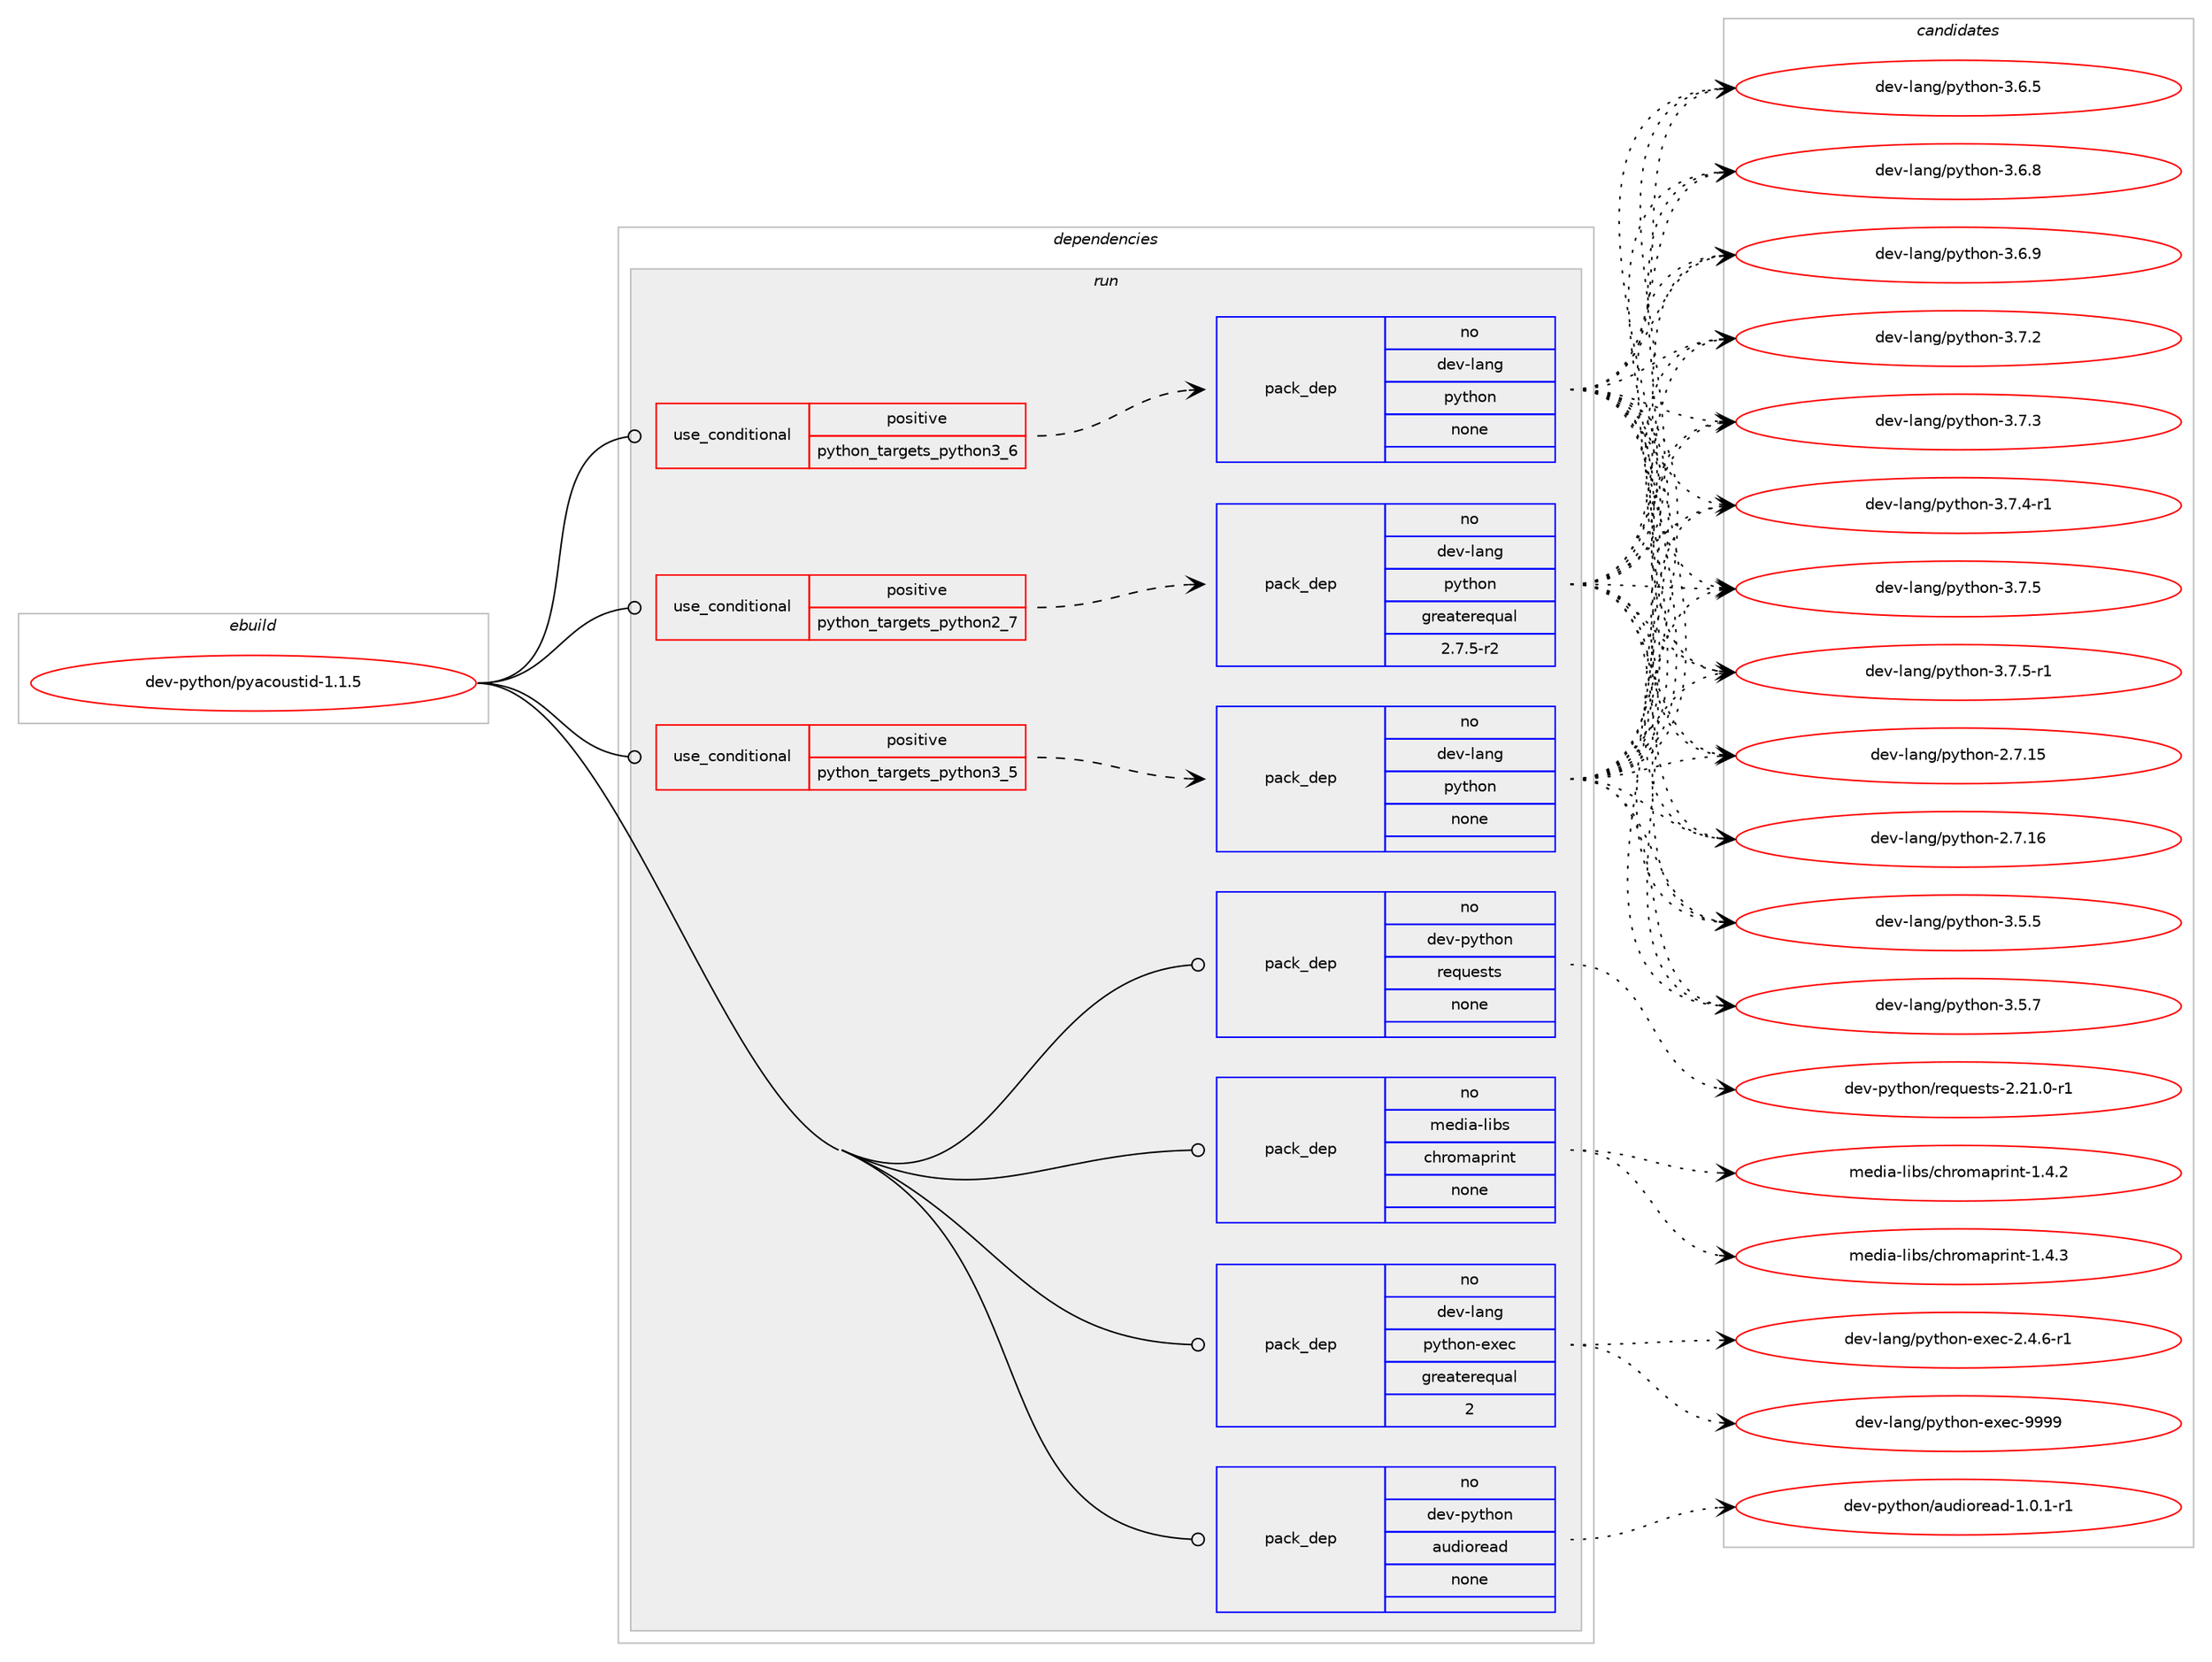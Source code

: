 digraph prolog {

# *************
# Graph options
# *************

newrank=true;
concentrate=true;
compound=true;
graph [rankdir=LR,fontname=Helvetica,fontsize=10,ranksep=1.5];#, ranksep=2.5, nodesep=0.2];
edge  [arrowhead=vee];
node  [fontname=Helvetica,fontsize=10];

# **********
# The ebuild
# **********

subgraph cluster_leftcol {
color=gray;
rank=same;
label=<<i>ebuild</i>>;
id [label="dev-python/pyacoustid-1.1.5", color=red, width=4, href="../dev-python/pyacoustid-1.1.5.svg"];
}

# ****************
# The dependencies
# ****************

subgraph cluster_midcol {
color=gray;
label=<<i>dependencies</i>>;
subgraph cluster_compile {
fillcolor="#eeeeee";
style=filled;
label=<<i>compile</i>>;
}
subgraph cluster_compileandrun {
fillcolor="#eeeeee";
style=filled;
label=<<i>compile and run</i>>;
}
subgraph cluster_run {
fillcolor="#eeeeee";
style=filled;
label=<<i>run</i>>;
subgraph cond145244 {
dependency624011 [label=<<TABLE BORDER="0" CELLBORDER="1" CELLSPACING="0" CELLPADDING="4"><TR><TD ROWSPAN="3" CELLPADDING="10">use_conditional</TD></TR><TR><TD>positive</TD></TR><TR><TD>python_targets_python2_7</TD></TR></TABLE>>, shape=none, color=red];
subgraph pack466923 {
dependency624012 [label=<<TABLE BORDER="0" CELLBORDER="1" CELLSPACING="0" CELLPADDING="4" WIDTH="220"><TR><TD ROWSPAN="6" CELLPADDING="30">pack_dep</TD></TR><TR><TD WIDTH="110">no</TD></TR><TR><TD>dev-lang</TD></TR><TR><TD>python</TD></TR><TR><TD>greaterequal</TD></TR><TR><TD>2.7.5-r2</TD></TR></TABLE>>, shape=none, color=blue];
}
dependency624011:e -> dependency624012:w [weight=20,style="dashed",arrowhead="vee"];
}
id:e -> dependency624011:w [weight=20,style="solid",arrowhead="odot"];
subgraph cond145245 {
dependency624013 [label=<<TABLE BORDER="0" CELLBORDER="1" CELLSPACING="0" CELLPADDING="4"><TR><TD ROWSPAN="3" CELLPADDING="10">use_conditional</TD></TR><TR><TD>positive</TD></TR><TR><TD>python_targets_python3_5</TD></TR></TABLE>>, shape=none, color=red];
subgraph pack466924 {
dependency624014 [label=<<TABLE BORDER="0" CELLBORDER="1" CELLSPACING="0" CELLPADDING="4" WIDTH="220"><TR><TD ROWSPAN="6" CELLPADDING="30">pack_dep</TD></TR><TR><TD WIDTH="110">no</TD></TR><TR><TD>dev-lang</TD></TR><TR><TD>python</TD></TR><TR><TD>none</TD></TR><TR><TD></TD></TR></TABLE>>, shape=none, color=blue];
}
dependency624013:e -> dependency624014:w [weight=20,style="dashed",arrowhead="vee"];
}
id:e -> dependency624013:w [weight=20,style="solid",arrowhead="odot"];
subgraph cond145246 {
dependency624015 [label=<<TABLE BORDER="0" CELLBORDER="1" CELLSPACING="0" CELLPADDING="4"><TR><TD ROWSPAN="3" CELLPADDING="10">use_conditional</TD></TR><TR><TD>positive</TD></TR><TR><TD>python_targets_python3_6</TD></TR></TABLE>>, shape=none, color=red];
subgraph pack466925 {
dependency624016 [label=<<TABLE BORDER="0" CELLBORDER="1" CELLSPACING="0" CELLPADDING="4" WIDTH="220"><TR><TD ROWSPAN="6" CELLPADDING="30">pack_dep</TD></TR><TR><TD WIDTH="110">no</TD></TR><TR><TD>dev-lang</TD></TR><TR><TD>python</TD></TR><TR><TD>none</TD></TR><TR><TD></TD></TR></TABLE>>, shape=none, color=blue];
}
dependency624015:e -> dependency624016:w [weight=20,style="dashed",arrowhead="vee"];
}
id:e -> dependency624015:w [weight=20,style="solid",arrowhead="odot"];
subgraph pack466926 {
dependency624017 [label=<<TABLE BORDER="0" CELLBORDER="1" CELLSPACING="0" CELLPADDING="4" WIDTH="220"><TR><TD ROWSPAN="6" CELLPADDING="30">pack_dep</TD></TR><TR><TD WIDTH="110">no</TD></TR><TR><TD>dev-lang</TD></TR><TR><TD>python-exec</TD></TR><TR><TD>greaterequal</TD></TR><TR><TD>2</TD></TR></TABLE>>, shape=none, color=blue];
}
id:e -> dependency624017:w [weight=20,style="solid",arrowhead="odot"];
subgraph pack466927 {
dependency624018 [label=<<TABLE BORDER="0" CELLBORDER="1" CELLSPACING="0" CELLPADDING="4" WIDTH="220"><TR><TD ROWSPAN="6" CELLPADDING="30">pack_dep</TD></TR><TR><TD WIDTH="110">no</TD></TR><TR><TD>dev-python</TD></TR><TR><TD>audioread</TD></TR><TR><TD>none</TD></TR><TR><TD></TD></TR></TABLE>>, shape=none, color=blue];
}
id:e -> dependency624018:w [weight=20,style="solid",arrowhead="odot"];
subgraph pack466928 {
dependency624019 [label=<<TABLE BORDER="0" CELLBORDER="1" CELLSPACING="0" CELLPADDING="4" WIDTH="220"><TR><TD ROWSPAN="6" CELLPADDING="30">pack_dep</TD></TR><TR><TD WIDTH="110">no</TD></TR><TR><TD>dev-python</TD></TR><TR><TD>requests</TD></TR><TR><TD>none</TD></TR><TR><TD></TD></TR></TABLE>>, shape=none, color=blue];
}
id:e -> dependency624019:w [weight=20,style="solid",arrowhead="odot"];
subgraph pack466929 {
dependency624020 [label=<<TABLE BORDER="0" CELLBORDER="1" CELLSPACING="0" CELLPADDING="4" WIDTH="220"><TR><TD ROWSPAN="6" CELLPADDING="30">pack_dep</TD></TR><TR><TD WIDTH="110">no</TD></TR><TR><TD>media-libs</TD></TR><TR><TD>chromaprint</TD></TR><TR><TD>none</TD></TR><TR><TD></TD></TR></TABLE>>, shape=none, color=blue];
}
id:e -> dependency624020:w [weight=20,style="solid",arrowhead="odot"];
}
}

# **************
# The candidates
# **************

subgraph cluster_choices {
rank=same;
color=gray;
label=<<i>candidates</i>>;

subgraph choice466923 {
color=black;
nodesep=1;
choice10010111845108971101034711212111610411111045504655464953 [label="dev-lang/python-2.7.15", color=red, width=4,href="../dev-lang/python-2.7.15.svg"];
choice10010111845108971101034711212111610411111045504655464954 [label="dev-lang/python-2.7.16", color=red, width=4,href="../dev-lang/python-2.7.16.svg"];
choice100101118451089711010347112121116104111110455146534653 [label="dev-lang/python-3.5.5", color=red, width=4,href="../dev-lang/python-3.5.5.svg"];
choice100101118451089711010347112121116104111110455146534655 [label="dev-lang/python-3.5.7", color=red, width=4,href="../dev-lang/python-3.5.7.svg"];
choice100101118451089711010347112121116104111110455146544653 [label="dev-lang/python-3.6.5", color=red, width=4,href="../dev-lang/python-3.6.5.svg"];
choice100101118451089711010347112121116104111110455146544656 [label="dev-lang/python-3.6.8", color=red, width=4,href="../dev-lang/python-3.6.8.svg"];
choice100101118451089711010347112121116104111110455146544657 [label="dev-lang/python-3.6.9", color=red, width=4,href="../dev-lang/python-3.6.9.svg"];
choice100101118451089711010347112121116104111110455146554650 [label="dev-lang/python-3.7.2", color=red, width=4,href="../dev-lang/python-3.7.2.svg"];
choice100101118451089711010347112121116104111110455146554651 [label="dev-lang/python-3.7.3", color=red, width=4,href="../dev-lang/python-3.7.3.svg"];
choice1001011184510897110103471121211161041111104551465546524511449 [label="dev-lang/python-3.7.4-r1", color=red, width=4,href="../dev-lang/python-3.7.4-r1.svg"];
choice100101118451089711010347112121116104111110455146554653 [label="dev-lang/python-3.7.5", color=red, width=4,href="../dev-lang/python-3.7.5.svg"];
choice1001011184510897110103471121211161041111104551465546534511449 [label="dev-lang/python-3.7.5-r1", color=red, width=4,href="../dev-lang/python-3.7.5-r1.svg"];
dependency624012:e -> choice10010111845108971101034711212111610411111045504655464953:w [style=dotted,weight="100"];
dependency624012:e -> choice10010111845108971101034711212111610411111045504655464954:w [style=dotted,weight="100"];
dependency624012:e -> choice100101118451089711010347112121116104111110455146534653:w [style=dotted,weight="100"];
dependency624012:e -> choice100101118451089711010347112121116104111110455146534655:w [style=dotted,weight="100"];
dependency624012:e -> choice100101118451089711010347112121116104111110455146544653:w [style=dotted,weight="100"];
dependency624012:e -> choice100101118451089711010347112121116104111110455146544656:w [style=dotted,weight="100"];
dependency624012:e -> choice100101118451089711010347112121116104111110455146544657:w [style=dotted,weight="100"];
dependency624012:e -> choice100101118451089711010347112121116104111110455146554650:w [style=dotted,weight="100"];
dependency624012:e -> choice100101118451089711010347112121116104111110455146554651:w [style=dotted,weight="100"];
dependency624012:e -> choice1001011184510897110103471121211161041111104551465546524511449:w [style=dotted,weight="100"];
dependency624012:e -> choice100101118451089711010347112121116104111110455146554653:w [style=dotted,weight="100"];
dependency624012:e -> choice1001011184510897110103471121211161041111104551465546534511449:w [style=dotted,weight="100"];
}
subgraph choice466924 {
color=black;
nodesep=1;
choice10010111845108971101034711212111610411111045504655464953 [label="dev-lang/python-2.7.15", color=red, width=4,href="../dev-lang/python-2.7.15.svg"];
choice10010111845108971101034711212111610411111045504655464954 [label="dev-lang/python-2.7.16", color=red, width=4,href="../dev-lang/python-2.7.16.svg"];
choice100101118451089711010347112121116104111110455146534653 [label="dev-lang/python-3.5.5", color=red, width=4,href="../dev-lang/python-3.5.5.svg"];
choice100101118451089711010347112121116104111110455146534655 [label="dev-lang/python-3.5.7", color=red, width=4,href="../dev-lang/python-3.5.7.svg"];
choice100101118451089711010347112121116104111110455146544653 [label="dev-lang/python-3.6.5", color=red, width=4,href="../dev-lang/python-3.6.5.svg"];
choice100101118451089711010347112121116104111110455146544656 [label="dev-lang/python-3.6.8", color=red, width=4,href="../dev-lang/python-3.6.8.svg"];
choice100101118451089711010347112121116104111110455146544657 [label="dev-lang/python-3.6.9", color=red, width=4,href="../dev-lang/python-3.6.9.svg"];
choice100101118451089711010347112121116104111110455146554650 [label="dev-lang/python-3.7.2", color=red, width=4,href="../dev-lang/python-3.7.2.svg"];
choice100101118451089711010347112121116104111110455146554651 [label="dev-lang/python-3.7.3", color=red, width=4,href="../dev-lang/python-3.7.3.svg"];
choice1001011184510897110103471121211161041111104551465546524511449 [label="dev-lang/python-3.7.4-r1", color=red, width=4,href="../dev-lang/python-3.7.4-r1.svg"];
choice100101118451089711010347112121116104111110455146554653 [label="dev-lang/python-3.7.5", color=red, width=4,href="../dev-lang/python-3.7.5.svg"];
choice1001011184510897110103471121211161041111104551465546534511449 [label="dev-lang/python-3.7.5-r1", color=red, width=4,href="../dev-lang/python-3.7.5-r1.svg"];
dependency624014:e -> choice10010111845108971101034711212111610411111045504655464953:w [style=dotted,weight="100"];
dependency624014:e -> choice10010111845108971101034711212111610411111045504655464954:w [style=dotted,weight="100"];
dependency624014:e -> choice100101118451089711010347112121116104111110455146534653:w [style=dotted,weight="100"];
dependency624014:e -> choice100101118451089711010347112121116104111110455146534655:w [style=dotted,weight="100"];
dependency624014:e -> choice100101118451089711010347112121116104111110455146544653:w [style=dotted,weight="100"];
dependency624014:e -> choice100101118451089711010347112121116104111110455146544656:w [style=dotted,weight="100"];
dependency624014:e -> choice100101118451089711010347112121116104111110455146544657:w [style=dotted,weight="100"];
dependency624014:e -> choice100101118451089711010347112121116104111110455146554650:w [style=dotted,weight="100"];
dependency624014:e -> choice100101118451089711010347112121116104111110455146554651:w [style=dotted,weight="100"];
dependency624014:e -> choice1001011184510897110103471121211161041111104551465546524511449:w [style=dotted,weight="100"];
dependency624014:e -> choice100101118451089711010347112121116104111110455146554653:w [style=dotted,weight="100"];
dependency624014:e -> choice1001011184510897110103471121211161041111104551465546534511449:w [style=dotted,weight="100"];
}
subgraph choice466925 {
color=black;
nodesep=1;
choice10010111845108971101034711212111610411111045504655464953 [label="dev-lang/python-2.7.15", color=red, width=4,href="../dev-lang/python-2.7.15.svg"];
choice10010111845108971101034711212111610411111045504655464954 [label="dev-lang/python-2.7.16", color=red, width=4,href="../dev-lang/python-2.7.16.svg"];
choice100101118451089711010347112121116104111110455146534653 [label="dev-lang/python-3.5.5", color=red, width=4,href="../dev-lang/python-3.5.5.svg"];
choice100101118451089711010347112121116104111110455146534655 [label="dev-lang/python-3.5.7", color=red, width=4,href="../dev-lang/python-3.5.7.svg"];
choice100101118451089711010347112121116104111110455146544653 [label="dev-lang/python-3.6.5", color=red, width=4,href="../dev-lang/python-3.6.5.svg"];
choice100101118451089711010347112121116104111110455146544656 [label="dev-lang/python-3.6.8", color=red, width=4,href="../dev-lang/python-3.6.8.svg"];
choice100101118451089711010347112121116104111110455146544657 [label="dev-lang/python-3.6.9", color=red, width=4,href="../dev-lang/python-3.6.9.svg"];
choice100101118451089711010347112121116104111110455146554650 [label="dev-lang/python-3.7.2", color=red, width=4,href="../dev-lang/python-3.7.2.svg"];
choice100101118451089711010347112121116104111110455146554651 [label="dev-lang/python-3.7.3", color=red, width=4,href="../dev-lang/python-3.7.3.svg"];
choice1001011184510897110103471121211161041111104551465546524511449 [label="dev-lang/python-3.7.4-r1", color=red, width=4,href="../dev-lang/python-3.7.4-r1.svg"];
choice100101118451089711010347112121116104111110455146554653 [label="dev-lang/python-3.7.5", color=red, width=4,href="../dev-lang/python-3.7.5.svg"];
choice1001011184510897110103471121211161041111104551465546534511449 [label="dev-lang/python-3.7.5-r1", color=red, width=4,href="../dev-lang/python-3.7.5-r1.svg"];
dependency624016:e -> choice10010111845108971101034711212111610411111045504655464953:w [style=dotted,weight="100"];
dependency624016:e -> choice10010111845108971101034711212111610411111045504655464954:w [style=dotted,weight="100"];
dependency624016:e -> choice100101118451089711010347112121116104111110455146534653:w [style=dotted,weight="100"];
dependency624016:e -> choice100101118451089711010347112121116104111110455146534655:w [style=dotted,weight="100"];
dependency624016:e -> choice100101118451089711010347112121116104111110455146544653:w [style=dotted,weight="100"];
dependency624016:e -> choice100101118451089711010347112121116104111110455146544656:w [style=dotted,weight="100"];
dependency624016:e -> choice100101118451089711010347112121116104111110455146544657:w [style=dotted,weight="100"];
dependency624016:e -> choice100101118451089711010347112121116104111110455146554650:w [style=dotted,weight="100"];
dependency624016:e -> choice100101118451089711010347112121116104111110455146554651:w [style=dotted,weight="100"];
dependency624016:e -> choice1001011184510897110103471121211161041111104551465546524511449:w [style=dotted,weight="100"];
dependency624016:e -> choice100101118451089711010347112121116104111110455146554653:w [style=dotted,weight="100"];
dependency624016:e -> choice1001011184510897110103471121211161041111104551465546534511449:w [style=dotted,weight="100"];
}
subgraph choice466926 {
color=black;
nodesep=1;
choice10010111845108971101034711212111610411111045101120101994550465246544511449 [label="dev-lang/python-exec-2.4.6-r1", color=red, width=4,href="../dev-lang/python-exec-2.4.6-r1.svg"];
choice10010111845108971101034711212111610411111045101120101994557575757 [label="dev-lang/python-exec-9999", color=red, width=4,href="../dev-lang/python-exec-9999.svg"];
dependency624017:e -> choice10010111845108971101034711212111610411111045101120101994550465246544511449:w [style=dotted,weight="100"];
dependency624017:e -> choice10010111845108971101034711212111610411111045101120101994557575757:w [style=dotted,weight="100"];
}
subgraph choice466927 {
color=black;
nodesep=1;
choice100101118451121211161041111104797117100105111114101971004549464846494511449 [label="dev-python/audioread-1.0.1-r1", color=red, width=4,href="../dev-python/audioread-1.0.1-r1.svg"];
dependency624018:e -> choice100101118451121211161041111104797117100105111114101971004549464846494511449:w [style=dotted,weight="100"];
}
subgraph choice466928 {
color=black;
nodesep=1;
choice1001011184511212111610411111047114101113117101115116115455046504946484511449 [label="dev-python/requests-2.21.0-r1", color=red, width=4,href="../dev-python/requests-2.21.0-r1.svg"];
dependency624019:e -> choice1001011184511212111610411111047114101113117101115116115455046504946484511449:w [style=dotted,weight="100"];
}
subgraph choice466929 {
color=black;
nodesep=1;
choice109101100105974510810598115479910411411110997112114105110116454946524650 [label="media-libs/chromaprint-1.4.2", color=red, width=4,href="../media-libs/chromaprint-1.4.2.svg"];
choice109101100105974510810598115479910411411110997112114105110116454946524651 [label="media-libs/chromaprint-1.4.3", color=red, width=4,href="../media-libs/chromaprint-1.4.3.svg"];
dependency624020:e -> choice109101100105974510810598115479910411411110997112114105110116454946524650:w [style=dotted,weight="100"];
dependency624020:e -> choice109101100105974510810598115479910411411110997112114105110116454946524651:w [style=dotted,weight="100"];
}
}

}

